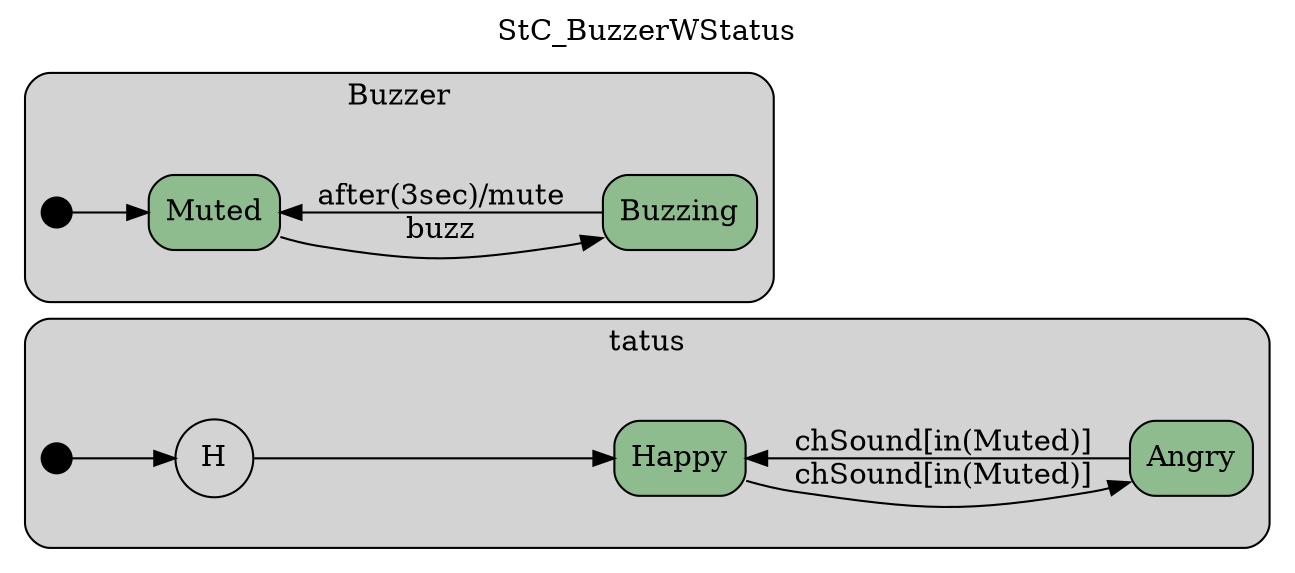 digraph {
compound=true;
rankdir=LR;
label="StC_BuzzerWStatus";
labelloc=t;
subgraph cluster_tatus {
style="filled,rounded";
label ="tatus";
fillcolor = lightgray;
initStatus_St [shape = point,fillcolor=black,height=.2,width=.2,label=""];

Angry [shape=box,fillcolor=darkseagreen,style="filled,rounded",label=Angry];
Happy [shape=box,fillcolor=darkseagreen,style="filled,rounded",label=Happy];
hStatus_St [shape = circle,fillcolor=black,label="H"];


initStatus_St->hStatus_St[label="",  ];
Happy->Angry[label="chSound[in(Muted)]",  ];
Angry->Happy[label="chSound[in(Muted)]",  ];
hStatus_St->Happy[label="",  ];
}
subgraph cluster_Buzzer {
style="filled,rounded";
label ="Buzzer";
fillcolor = lightgray;
Muted [shape=box,fillcolor=darkseagreen,style="filled,rounded",label=Muted];
Buzzing [shape=box,fillcolor=darkseagreen,style="filled,rounded",label=Buzzing];
init_St [shape = point,fillcolor=black,height=.2,width=.2,label=""];


Muted->Buzzing[label="buzz",  ];
Buzzing->Muted[label="after(3sec)/mute",  ];
init_St->Muted[label="",  ];
}
}